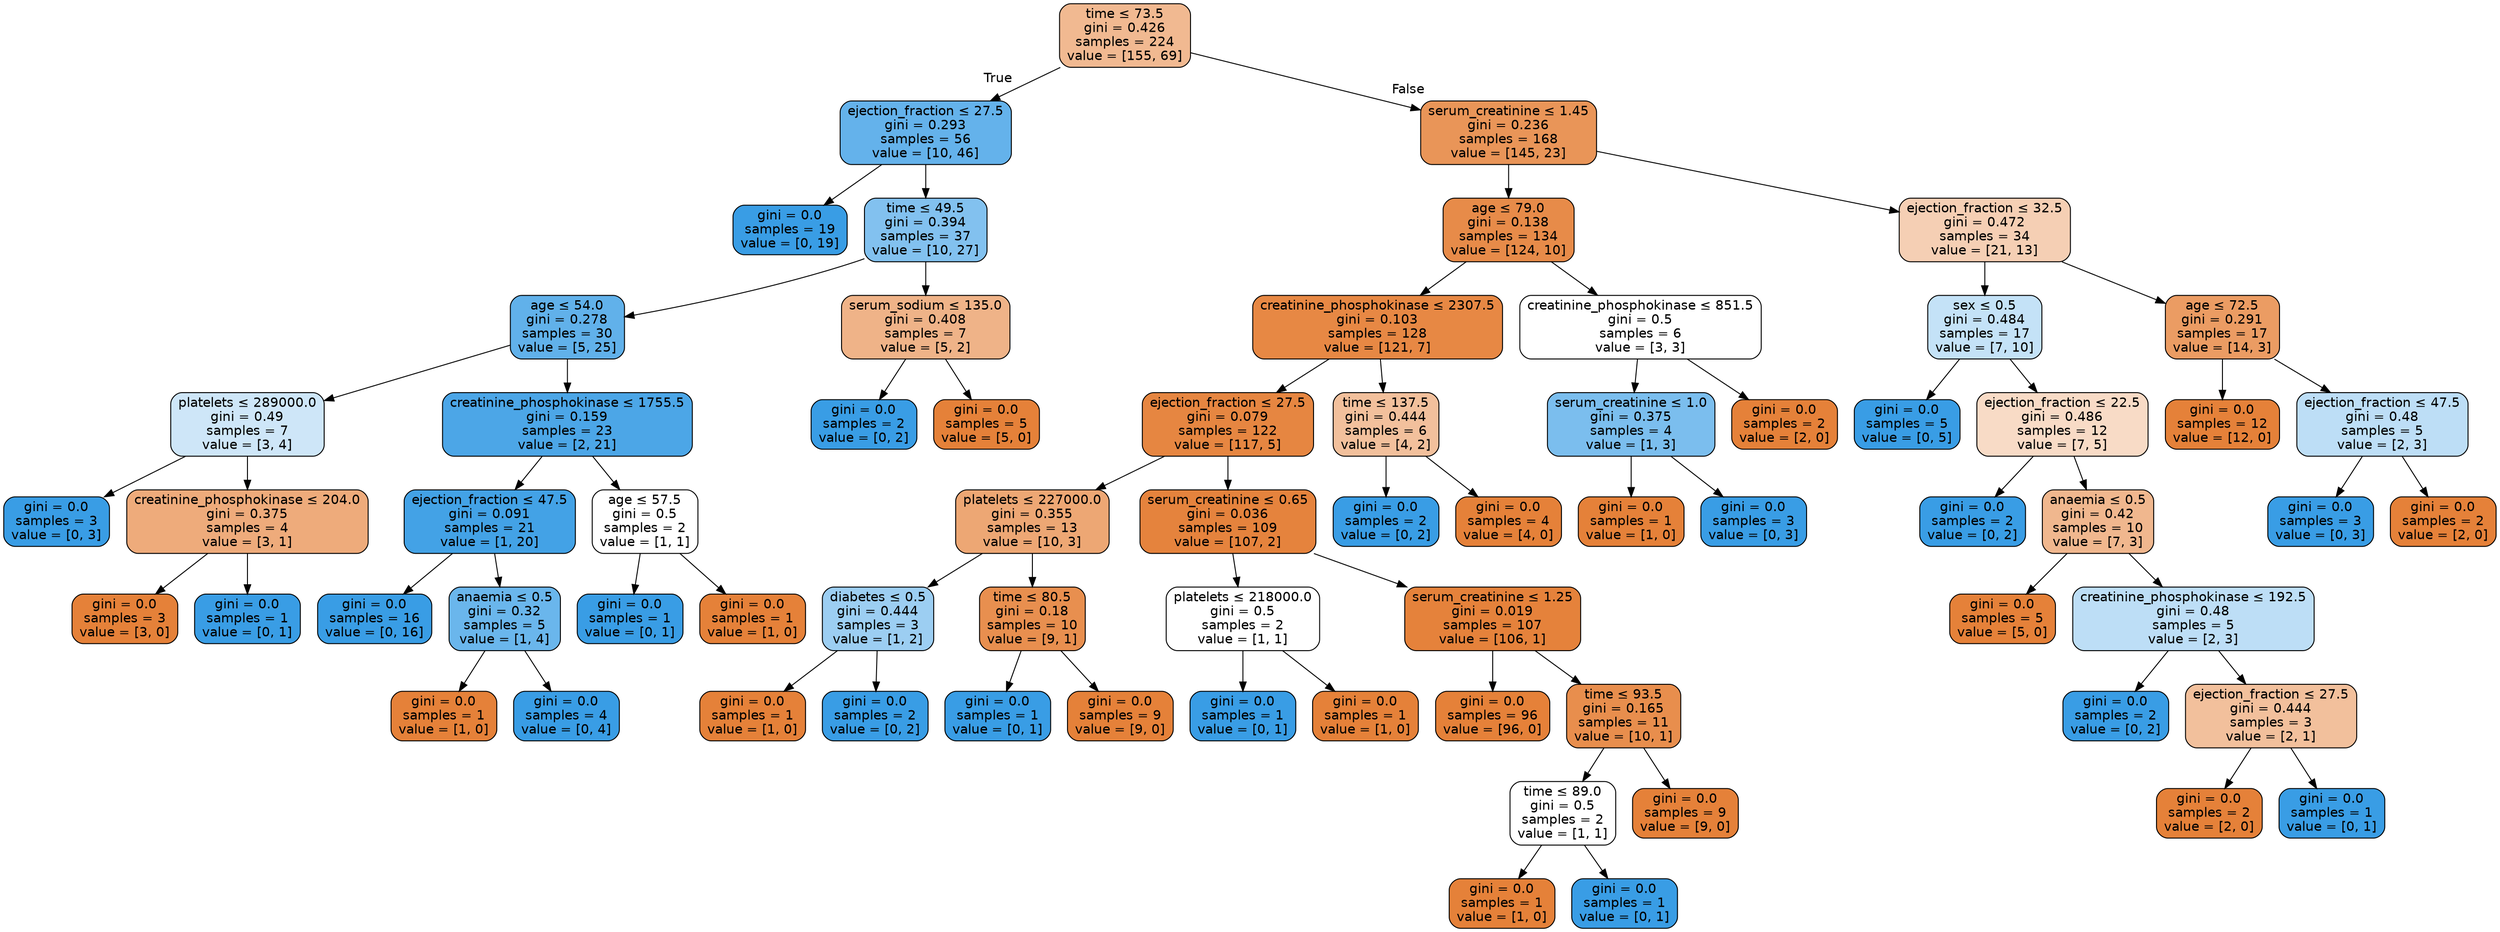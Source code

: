 digraph Tree {
node [shape=box, style="filled, rounded", color="black", fontname=helvetica] ;
edge [fontname=helvetica] ;
0 [label=<time &le; 73.5<br/>gini = 0.426<br/>samples = 224<br/>value = [155, 69]>, fillcolor="#f1b991"] ;
1 [label=<ejection_fraction &le; 27.5<br/>gini = 0.293<br/>samples = 56<br/>value = [10, 46]>, fillcolor="#64b2eb"] ;
0 -> 1 [labeldistance=2.5, labelangle=45, headlabel="True"] ;
2 [label=<gini = 0.0<br/>samples = 19<br/>value = [0, 19]>, fillcolor="#399de5"] ;
1 -> 2 ;
3 [label=<time &le; 49.5<br/>gini = 0.394<br/>samples = 37<br/>value = [10, 27]>, fillcolor="#82c1ef"] ;
1 -> 3 ;
4 [label=<age &le; 54.0<br/>gini = 0.278<br/>samples = 30<br/>value = [5, 25]>, fillcolor="#61b1ea"] ;
3 -> 4 ;
5 [label=<platelets &le; 289000.0<br/>gini = 0.49<br/>samples = 7<br/>value = [3, 4]>, fillcolor="#cee6f8"] ;
4 -> 5 ;
6 [label=<gini = 0.0<br/>samples = 3<br/>value = [0, 3]>, fillcolor="#399de5"] ;
5 -> 6 ;
7 [label=<creatinine_phosphokinase &le; 204.0<br/>gini = 0.375<br/>samples = 4<br/>value = [3, 1]>, fillcolor="#eeab7b"] ;
5 -> 7 ;
8 [label=<gini = 0.0<br/>samples = 3<br/>value = [3, 0]>, fillcolor="#e58139"] ;
7 -> 8 ;
9 [label=<gini = 0.0<br/>samples = 1<br/>value = [0, 1]>, fillcolor="#399de5"] ;
7 -> 9 ;
10 [label=<creatinine_phosphokinase &le; 1755.5<br/>gini = 0.159<br/>samples = 23<br/>value = [2, 21]>, fillcolor="#4ca6e7"] ;
4 -> 10 ;
11 [label=<ejection_fraction &le; 47.5<br/>gini = 0.091<br/>samples = 21<br/>value = [1, 20]>, fillcolor="#43a2e6"] ;
10 -> 11 ;
12 [label=<gini = 0.0<br/>samples = 16<br/>value = [0, 16]>, fillcolor="#399de5"] ;
11 -> 12 ;
13 [label=<anaemia &le; 0.5<br/>gini = 0.32<br/>samples = 5<br/>value = [1, 4]>, fillcolor="#6ab6ec"] ;
11 -> 13 ;
14 [label=<gini = 0.0<br/>samples = 1<br/>value = [1, 0]>, fillcolor="#e58139"] ;
13 -> 14 ;
15 [label=<gini = 0.0<br/>samples = 4<br/>value = [0, 4]>, fillcolor="#399de5"] ;
13 -> 15 ;
16 [label=<age &le; 57.5<br/>gini = 0.5<br/>samples = 2<br/>value = [1, 1]>, fillcolor="#ffffff"] ;
10 -> 16 ;
17 [label=<gini = 0.0<br/>samples = 1<br/>value = [0, 1]>, fillcolor="#399de5"] ;
16 -> 17 ;
18 [label=<gini = 0.0<br/>samples = 1<br/>value = [1, 0]>, fillcolor="#e58139"] ;
16 -> 18 ;
19 [label=<serum_sodium &le; 135.0<br/>gini = 0.408<br/>samples = 7<br/>value = [5, 2]>, fillcolor="#efb388"] ;
3 -> 19 ;
20 [label=<gini = 0.0<br/>samples = 2<br/>value = [0, 2]>, fillcolor="#399de5"] ;
19 -> 20 ;
21 [label=<gini = 0.0<br/>samples = 5<br/>value = [5, 0]>, fillcolor="#e58139"] ;
19 -> 21 ;
22 [label=<serum_creatinine &le; 1.45<br/>gini = 0.236<br/>samples = 168<br/>value = [145, 23]>, fillcolor="#e99558"] ;
0 -> 22 [labeldistance=2.5, labelangle=-45, headlabel="False"] ;
23 [label=<age &le; 79.0<br/>gini = 0.138<br/>samples = 134<br/>value = [124, 10]>, fillcolor="#e78b49"] ;
22 -> 23 ;
24 [label=<creatinine_phosphokinase &le; 2307.5<br/>gini = 0.103<br/>samples = 128<br/>value = [121, 7]>, fillcolor="#e78844"] ;
23 -> 24 ;
25 [label=<ejection_fraction &le; 27.5<br/>gini = 0.079<br/>samples = 122<br/>value = [117, 5]>, fillcolor="#e68641"] ;
24 -> 25 ;
26 [label=<platelets &le; 227000.0<br/>gini = 0.355<br/>samples = 13<br/>value = [10, 3]>, fillcolor="#eda774"] ;
25 -> 26 ;
27 [label=<diabetes &le; 0.5<br/>gini = 0.444<br/>samples = 3<br/>value = [1, 2]>, fillcolor="#9ccef2"] ;
26 -> 27 ;
28 [label=<gini = 0.0<br/>samples = 1<br/>value = [1, 0]>, fillcolor="#e58139"] ;
27 -> 28 ;
29 [label=<gini = 0.0<br/>samples = 2<br/>value = [0, 2]>, fillcolor="#399de5"] ;
27 -> 29 ;
30 [label=<time &le; 80.5<br/>gini = 0.18<br/>samples = 10<br/>value = [9, 1]>, fillcolor="#e88f4f"] ;
26 -> 30 ;
31 [label=<gini = 0.0<br/>samples = 1<br/>value = [0, 1]>, fillcolor="#399de5"] ;
30 -> 31 ;
32 [label=<gini = 0.0<br/>samples = 9<br/>value = [9, 0]>, fillcolor="#e58139"] ;
30 -> 32 ;
33 [label=<serum_creatinine &le; 0.65<br/>gini = 0.036<br/>samples = 109<br/>value = [107, 2]>, fillcolor="#e5833d"] ;
25 -> 33 ;
34 [label=<platelets &le; 218000.0<br/>gini = 0.5<br/>samples = 2<br/>value = [1, 1]>, fillcolor="#ffffff"] ;
33 -> 34 ;
35 [label=<gini = 0.0<br/>samples = 1<br/>value = [0, 1]>, fillcolor="#399de5"] ;
34 -> 35 ;
36 [label=<gini = 0.0<br/>samples = 1<br/>value = [1, 0]>, fillcolor="#e58139"] ;
34 -> 36 ;
37 [label=<serum_creatinine &le; 1.25<br/>gini = 0.019<br/>samples = 107<br/>value = [106, 1]>, fillcolor="#e5823b"] ;
33 -> 37 ;
38 [label=<gini = 0.0<br/>samples = 96<br/>value = [96, 0]>, fillcolor="#e58139"] ;
37 -> 38 ;
39 [label=<time &le; 93.5<br/>gini = 0.165<br/>samples = 11<br/>value = [10, 1]>, fillcolor="#e88e4d"] ;
37 -> 39 ;
40 [label=<time &le; 89.0<br/>gini = 0.5<br/>samples = 2<br/>value = [1, 1]>, fillcolor="#ffffff"] ;
39 -> 40 ;
41 [label=<gini = 0.0<br/>samples = 1<br/>value = [1, 0]>, fillcolor="#e58139"] ;
40 -> 41 ;
42 [label=<gini = 0.0<br/>samples = 1<br/>value = [0, 1]>, fillcolor="#399de5"] ;
40 -> 42 ;
43 [label=<gini = 0.0<br/>samples = 9<br/>value = [9, 0]>, fillcolor="#e58139"] ;
39 -> 43 ;
44 [label=<time &le; 137.5<br/>gini = 0.444<br/>samples = 6<br/>value = [4, 2]>, fillcolor="#f2c09c"] ;
24 -> 44 ;
45 [label=<gini = 0.0<br/>samples = 2<br/>value = [0, 2]>, fillcolor="#399de5"] ;
44 -> 45 ;
46 [label=<gini = 0.0<br/>samples = 4<br/>value = [4, 0]>, fillcolor="#e58139"] ;
44 -> 46 ;
47 [label=<creatinine_phosphokinase &le; 851.5<br/>gini = 0.5<br/>samples = 6<br/>value = [3, 3]>, fillcolor="#ffffff"] ;
23 -> 47 ;
48 [label=<serum_creatinine &le; 1.0<br/>gini = 0.375<br/>samples = 4<br/>value = [1, 3]>, fillcolor="#7bbeee"] ;
47 -> 48 ;
49 [label=<gini = 0.0<br/>samples = 1<br/>value = [1, 0]>, fillcolor="#e58139"] ;
48 -> 49 ;
50 [label=<gini = 0.0<br/>samples = 3<br/>value = [0, 3]>, fillcolor="#399de5"] ;
48 -> 50 ;
51 [label=<gini = 0.0<br/>samples = 2<br/>value = [2, 0]>, fillcolor="#e58139"] ;
47 -> 51 ;
52 [label=<ejection_fraction &le; 32.5<br/>gini = 0.472<br/>samples = 34<br/>value = [21, 13]>, fillcolor="#f5cfb4"] ;
22 -> 52 ;
53 [label=<sex &le; 0.5<br/>gini = 0.484<br/>samples = 17<br/>value = [7, 10]>, fillcolor="#c4e2f7"] ;
52 -> 53 ;
54 [label=<gini = 0.0<br/>samples = 5<br/>value = [0, 5]>, fillcolor="#399de5"] ;
53 -> 54 ;
55 [label=<ejection_fraction &le; 22.5<br/>gini = 0.486<br/>samples = 12<br/>value = [7, 5]>, fillcolor="#f8dbc6"] ;
53 -> 55 ;
56 [label=<gini = 0.0<br/>samples = 2<br/>value = [0, 2]>, fillcolor="#399de5"] ;
55 -> 56 ;
57 [label=<anaemia &le; 0.5<br/>gini = 0.42<br/>samples = 10<br/>value = [7, 3]>, fillcolor="#f0b78e"] ;
55 -> 57 ;
58 [label=<gini = 0.0<br/>samples = 5<br/>value = [5, 0]>, fillcolor="#e58139"] ;
57 -> 58 ;
59 [label=<creatinine_phosphokinase &le; 192.5<br/>gini = 0.48<br/>samples = 5<br/>value = [2, 3]>, fillcolor="#bddef6"] ;
57 -> 59 ;
60 [label=<gini = 0.0<br/>samples = 2<br/>value = [0, 2]>, fillcolor="#399de5"] ;
59 -> 60 ;
61 [label=<ejection_fraction &le; 27.5<br/>gini = 0.444<br/>samples = 3<br/>value = [2, 1]>, fillcolor="#f2c09c"] ;
59 -> 61 ;
62 [label=<gini = 0.0<br/>samples = 2<br/>value = [2, 0]>, fillcolor="#e58139"] ;
61 -> 62 ;
63 [label=<gini = 0.0<br/>samples = 1<br/>value = [0, 1]>, fillcolor="#399de5"] ;
61 -> 63 ;
64 [label=<age &le; 72.5<br/>gini = 0.291<br/>samples = 17<br/>value = [14, 3]>, fillcolor="#eb9c63"] ;
52 -> 64 ;
65 [label=<gini = 0.0<br/>samples = 12<br/>value = [12, 0]>, fillcolor="#e58139"] ;
64 -> 65 ;
66 [label=<ejection_fraction &le; 47.5<br/>gini = 0.48<br/>samples = 5<br/>value = [2, 3]>, fillcolor="#bddef6"] ;
64 -> 66 ;
67 [label=<gini = 0.0<br/>samples = 3<br/>value = [0, 3]>, fillcolor="#399de5"] ;
66 -> 67 ;
68 [label=<gini = 0.0<br/>samples = 2<br/>value = [2, 0]>, fillcolor="#e58139"] ;
66 -> 68 ;
}